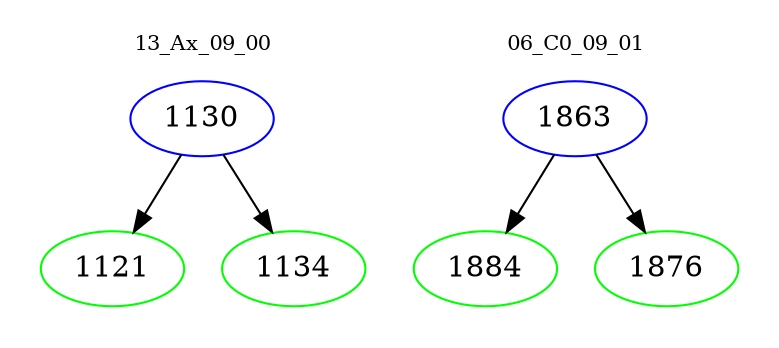 digraph{
subgraph cluster_0 {
color = white
label = "13_Ax_09_00";
fontsize=10;
T0_1130 [label="1130", color="blue"]
T0_1130 -> T0_1121 [color="black"]
T0_1121 [label="1121", color="green"]
T0_1130 -> T0_1134 [color="black"]
T0_1134 [label="1134", color="green"]
}
subgraph cluster_1 {
color = white
label = "06_C0_09_01";
fontsize=10;
T1_1863 [label="1863", color="blue"]
T1_1863 -> T1_1884 [color="black"]
T1_1884 [label="1884", color="green"]
T1_1863 -> T1_1876 [color="black"]
T1_1876 [label="1876", color="green"]
}
}
